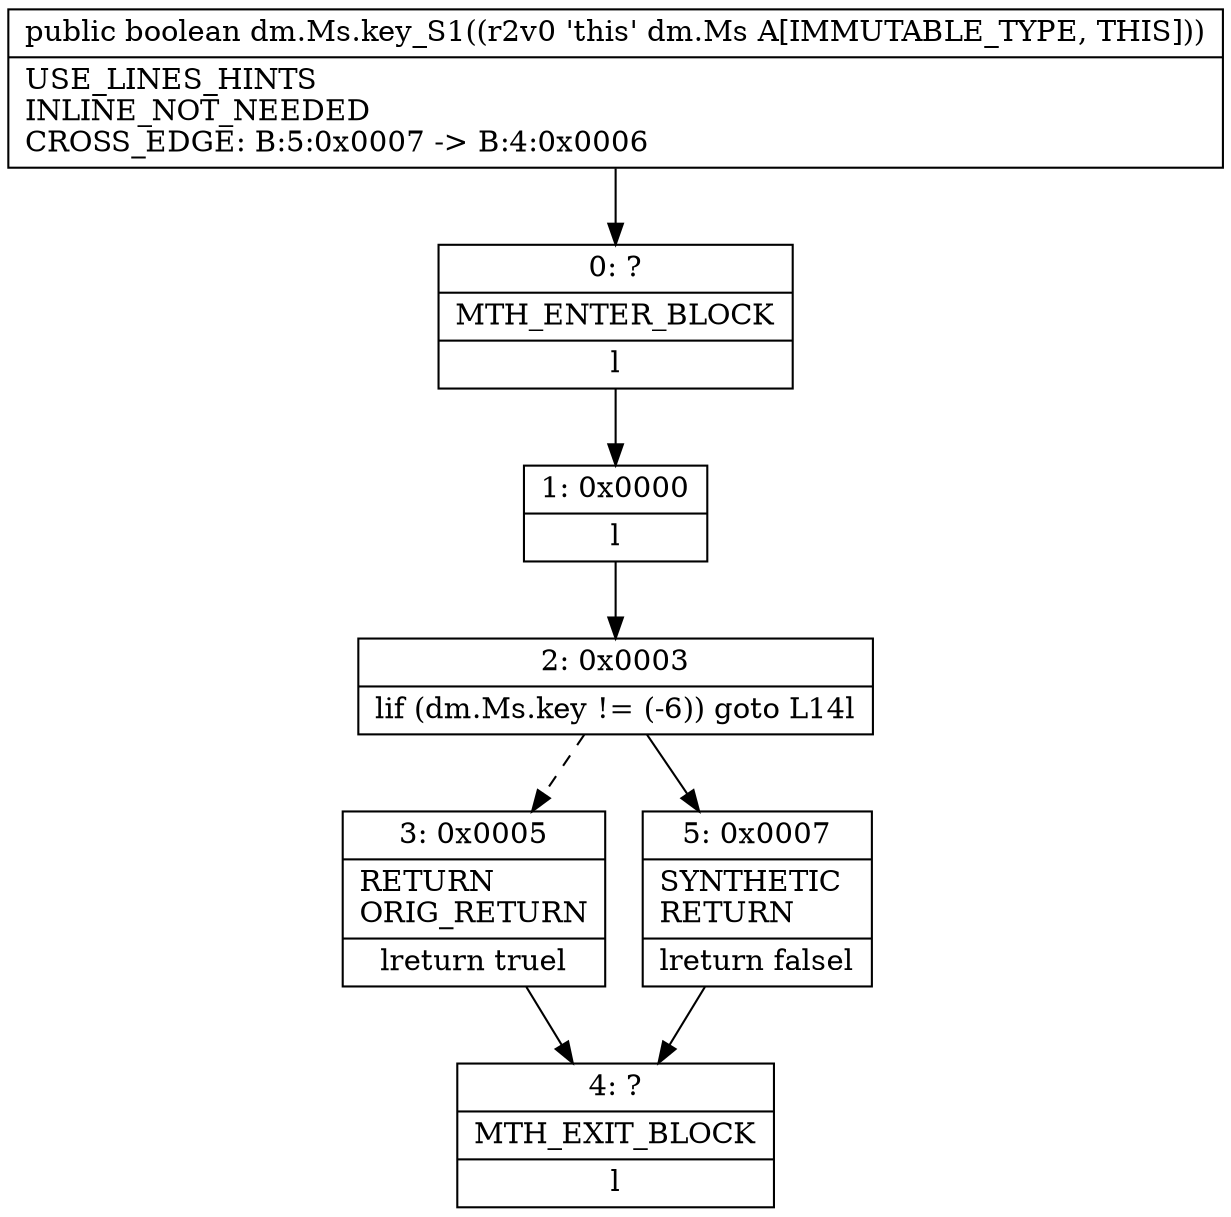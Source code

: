 digraph "CFG fordm.Ms.key_S1()Z" {
Node_0 [shape=record,label="{0\:\ ?|MTH_ENTER_BLOCK\l|l}"];
Node_1 [shape=record,label="{1\:\ 0x0000|l}"];
Node_2 [shape=record,label="{2\:\ 0x0003|lif (dm.Ms.key != (\-6)) goto L14l}"];
Node_3 [shape=record,label="{3\:\ 0x0005|RETURN\lORIG_RETURN\l|lreturn truel}"];
Node_4 [shape=record,label="{4\:\ ?|MTH_EXIT_BLOCK\l|l}"];
Node_5 [shape=record,label="{5\:\ 0x0007|SYNTHETIC\lRETURN\l|lreturn falsel}"];
MethodNode[shape=record,label="{public boolean dm.Ms.key_S1((r2v0 'this' dm.Ms A[IMMUTABLE_TYPE, THIS]))  | USE_LINES_HINTS\lINLINE_NOT_NEEDED\lCROSS_EDGE: B:5:0x0007 \-\> B:4:0x0006\l}"];
MethodNode -> Node_0;
Node_0 -> Node_1;
Node_1 -> Node_2;
Node_2 -> Node_3[style=dashed];
Node_2 -> Node_5;
Node_3 -> Node_4;
Node_5 -> Node_4;
}

